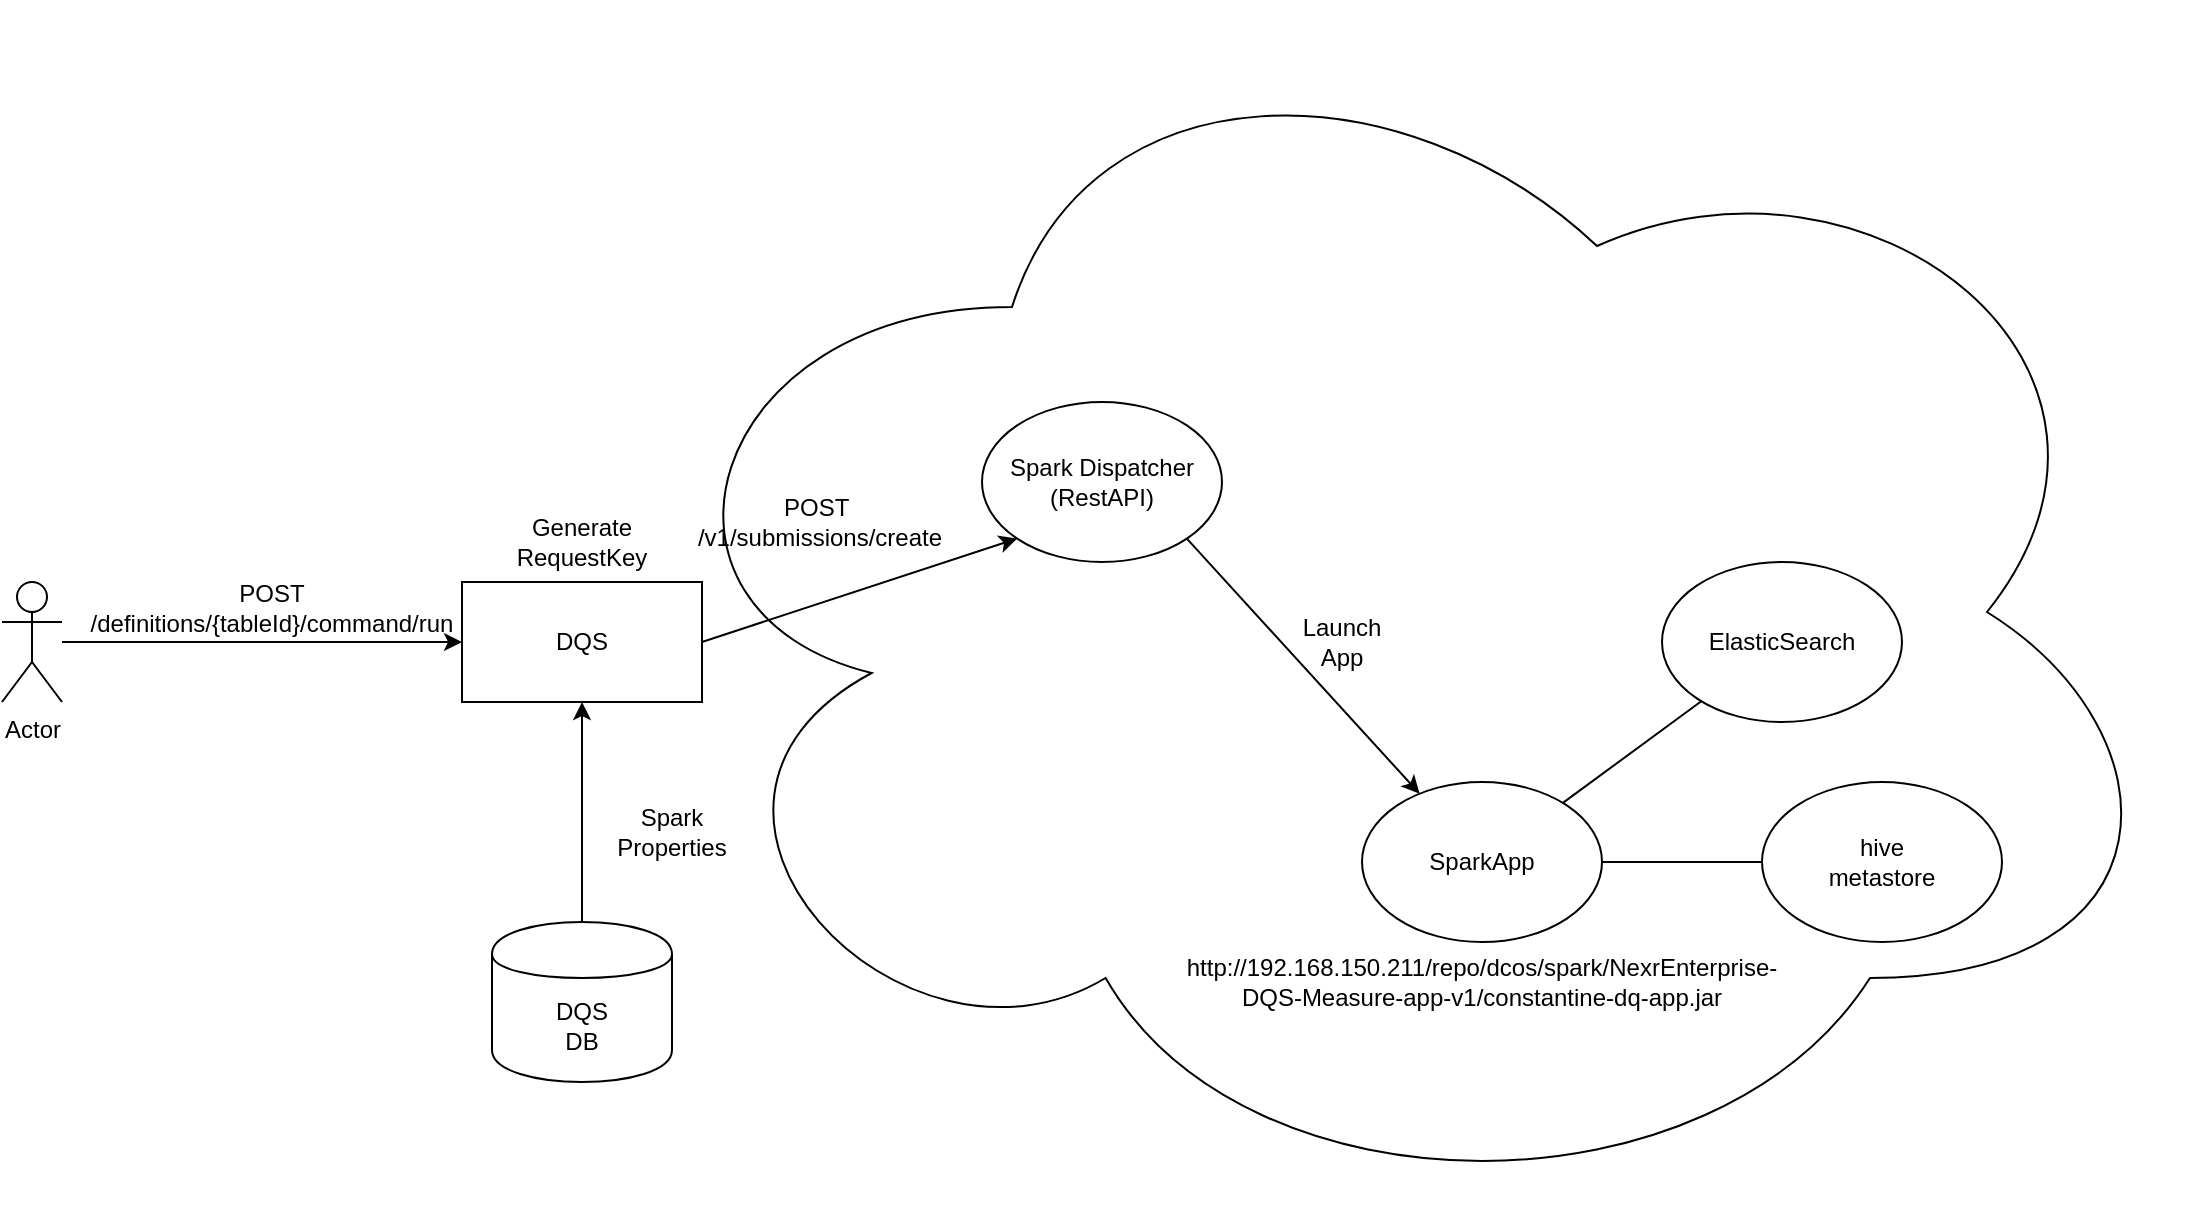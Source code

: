 <mxfile version="12.3.3" type="github" pages="1">
  <diagram id="MGeiouQPxG60J-C8wdk0" name="페이지-1">
    <mxGraphModel dx="1422" dy="1567" grid="1" gridSize="10" guides="1" tooltips="1" connect="1" arrows="1" fold="1" page="1" pageScale="1" pageWidth="1169" pageHeight="827" math="0" shadow="0">
      <root>
        <mxCell id="0"/>
        <mxCell id="1" parent="0"/>
        <mxCell id="Nk9uF9lNGjlWZGSy58Vw-13" value="" style="ellipse;shape=cloud;whiteSpace=wrap;html=1;" vertex="1" parent="1">
          <mxGeometry x="380" y="-20" width="780" height="610" as="geometry"/>
        </mxCell>
        <mxCell id="Nk9uF9lNGjlWZGSy58Vw-1" value="Actor" style="shape=umlActor;verticalLabelPosition=bottom;labelBackgroundColor=#ffffff;verticalAlign=top;html=1;outlineConnect=0;" vertex="1" parent="1">
          <mxGeometry x="70" y="270" width="30" height="60" as="geometry"/>
        </mxCell>
        <mxCell id="Nk9uF9lNGjlWZGSy58Vw-2" value="" style="endArrow=classic;html=1;" edge="1" parent="1" target="Nk9uF9lNGjlWZGSy58Vw-3">
          <mxGeometry width="50" height="50" relative="1" as="geometry">
            <mxPoint x="100" y="300" as="sourcePoint"/>
            <mxPoint x="240" y="300" as="targetPoint"/>
          </mxGeometry>
        </mxCell>
        <mxCell id="Nk9uF9lNGjlWZGSy58Vw-3" value="DQS" style="rounded=0;whiteSpace=wrap;html=1;" vertex="1" parent="1">
          <mxGeometry x="300" y="270" width="120" height="60" as="geometry"/>
        </mxCell>
        <mxCell id="Nk9uF9lNGjlWZGSy58Vw-4" value="POST /definitions/{tableId}/command/run" style="text;html=1;strokeColor=none;fillColor=none;align=center;verticalAlign=middle;whiteSpace=wrap;rounded=0;" vertex="1" parent="1">
          <mxGeometry x="100" y="273" width="210" height="20" as="geometry"/>
        </mxCell>
        <mxCell id="Nk9uF9lNGjlWZGSy58Vw-9" value="" style="endArrow=classic;html=1;entryX=0.5;entryY=1;entryDx=0;entryDy=0;exitX=0.5;exitY=0;exitDx=0;exitDy=0;" edge="1" parent="1" source="Nk9uF9lNGjlWZGSy58Vw-10" target="Nk9uF9lNGjlWZGSy58Vw-3">
          <mxGeometry width="50" height="50" relative="1" as="geometry">
            <mxPoint x="380" y="410" as="sourcePoint"/>
            <mxPoint x="400" y="390" as="targetPoint"/>
          </mxGeometry>
        </mxCell>
        <mxCell id="Nk9uF9lNGjlWZGSy58Vw-10" value="DQS&lt;br&gt;DB" style="shape=cylinder;whiteSpace=wrap;html=1;boundedLbl=1;backgroundOutline=1;" vertex="1" parent="1">
          <mxGeometry x="315" y="440" width="90" height="80" as="geometry"/>
        </mxCell>
        <mxCell id="Nk9uF9lNGjlWZGSy58Vw-11" value="Spark&lt;br&gt;Properties" style="text;html=1;strokeColor=none;fillColor=none;align=center;verticalAlign=middle;whiteSpace=wrap;rounded=0;" vertex="1" parent="1">
          <mxGeometry x="360" y="370" width="90" height="50" as="geometry"/>
        </mxCell>
        <mxCell id="Nk9uF9lNGjlWZGSy58Vw-14" value="Spark Dispatcher&lt;br&gt;(RestAPI)" style="ellipse;whiteSpace=wrap;html=1;" vertex="1" parent="1">
          <mxGeometry x="560" y="180" width="120" height="80" as="geometry"/>
        </mxCell>
        <mxCell id="Nk9uF9lNGjlWZGSy58Vw-15" value="" style="endArrow=classic;html=1;entryX=0;entryY=1;entryDx=0;entryDy=0;exitX=1;exitY=0.5;exitDx=0;exitDy=0;" edge="1" parent="1" source="Nk9uF9lNGjlWZGSy58Vw-3" target="Nk9uF9lNGjlWZGSy58Vw-14">
          <mxGeometry width="50" height="50" relative="1" as="geometry">
            <mxPoint x="550" y="520" as="sourcePoint"/>
            <mxPoint x="600" y="470" as="targetPoint"/>
          </mxGeometry>
        </mxCell>
        <mxCell id="Nk9uF9lNGjlWZGSy58Vw-16" value="POST&amp;nbsp;&lt;br&gt;/v1/submissions/create" style="text;html=1;strokeColor=none;fillColor=none;align=center;verticalAlign=middle;whiteSpace=wrap;rounded=0;" vertex="1" parent="1">
          <mxGeometry x="374" y="230" width="210" height="20" as="geometry"/>
        </mxCell>
        <mxCell id="Nk9uF9lNGjlWZGSy58Vw-17" value="SparkApp" style="ellipse;whiteSpace=wrap;html=1;" vertex="1" parent="1">
          <mxGeometry x="750" y="370" width="120" height="80" as="geometry"/>
        </mxCell>
        <mxCell id="Nk9uF9lNGjlWZGSy58Vw-18" value="" style="endArrow=classic;html=1;exitX=1;exitY=1;exitDx=0;exitDy=0;" edge="1" parent="1" source="Nk9uF9lNGjlWZGSy58Vw-14" target="Nk9uF9lNGjlWZGSy58Vw-17">
          <mxGeometry width="50" height="50" relative="1" as="geometry">
            <mxPoint x="820" y="330" as="sourcePoint"/>
            <mxPoint x="870" y="280" as="targetPoint"/>
          </mxGeometry>
        </mxCell>
        <mxCell id="Nk9uF9lNGjlWZGSy58Vw-19" value="Launch App" style="text;html=1;strokeColor=none;fillColor=none;align=center;verticalAlign=middle;whiteSpace=wrap;rounded=0;" vertex="1" parent="1">
          <mxGeometry x="720" y="290" width="40" height="20" as="geometry"/>
        </mxCell>
        <mxCell id="Nk9uF9lNGjlWZGSy58Vw-20" value="ElasticSearch" style="ellipse;whiteSpace=wrap;html=1;" vertex="1" parent="1">
          <mxGeometry x="900" y="260" width="120" height="80" as="geometry"/>
        </mxCell>
        <mxCell id="Nk9uF9lNGjlWZGSy58Vw-21" value="hive&lt;br&gt;metastore" style="ellipse;whiteSpace=wrap;html=1;" vertex="1" parent="1">
          <mxGeometry x="950" y="370" width="120" height="80" as="geometry"/>
        </mxCell>
        <mxCell id="Nk9uF9lNGjlWZGSy58Vw-22" value="" style="endArrow=none;html=1;" edge="1" parent="1" source="Nk9uF9lNGjlWZGSy58Vw-17" target="Nk9uF9lNGjlWZGSy58Vw-20">
          <mxGeometry width="50" height="50" relative="1" as="geometry">
            <mxPoint x="850" y="350" as="sourcePoint"/>
            <mxPoint x="900" y="300" as="targetPoint"/>
          </mxGeometry>
        </mxCell>
        <mxCell id="Nk9uF9lNGjlWZGSy58Vw-24" value="" style="endArrow=none;html=1;exitX=1;exitY=0.5;exitDx=0;exitDy=0;entryX=0;entryY=0.5;entryDx=0;entryDy=0;" edge="1" parent="1" source="Nk9uF9lNGjlWZGSy58Vw-17" target="Nk9uF9lNGjlWZGSy58Vw-21">
          <mxGeometry width="50" height="50" relative="1" as="geometry">
            <mxPoint x="865.342" y="419.891" as="sourcePoint"/>
            <mxPoint x="934.64" y="369.098" as="targetPoint"/>
          </mxGeometry>
        </mxCell>
        <mxCell id="Nk9uF9lNGjlWZGSy58Vw-25" value="http://192.168.150.211/repo/dcos/spark/NexrEnterprise-DQS-Measure-app-v1/constantine-dq-app.jar" style="text;html=1;strokeColor=none;fillColor=none;align=center;verticalAlign=middle;whiteSpace=wrap;rounded=0;" vertex="1" parent="1">
          <mxGeometry x="795" y="460" width="30" height="20" as="geometry"/>
        </mxCell>
        <mxCell id="Nk9uF9lNGjlWZGSy58Vw-26" value="Generate&lt;br&gt;RequestKey" style="text;html=1;strokeColor=none;fillColor=none;align=center;verticalAlign=middle;whiteSpace=wrap;rounded=0;" vertex="1" parent="1">
          <mxGeometry x="340" y="240" width="40" height="20" as="geometry"/>
        </mxCell>
      </root>
    </mxGraphModel>
  </diagram>
</mxfile>
